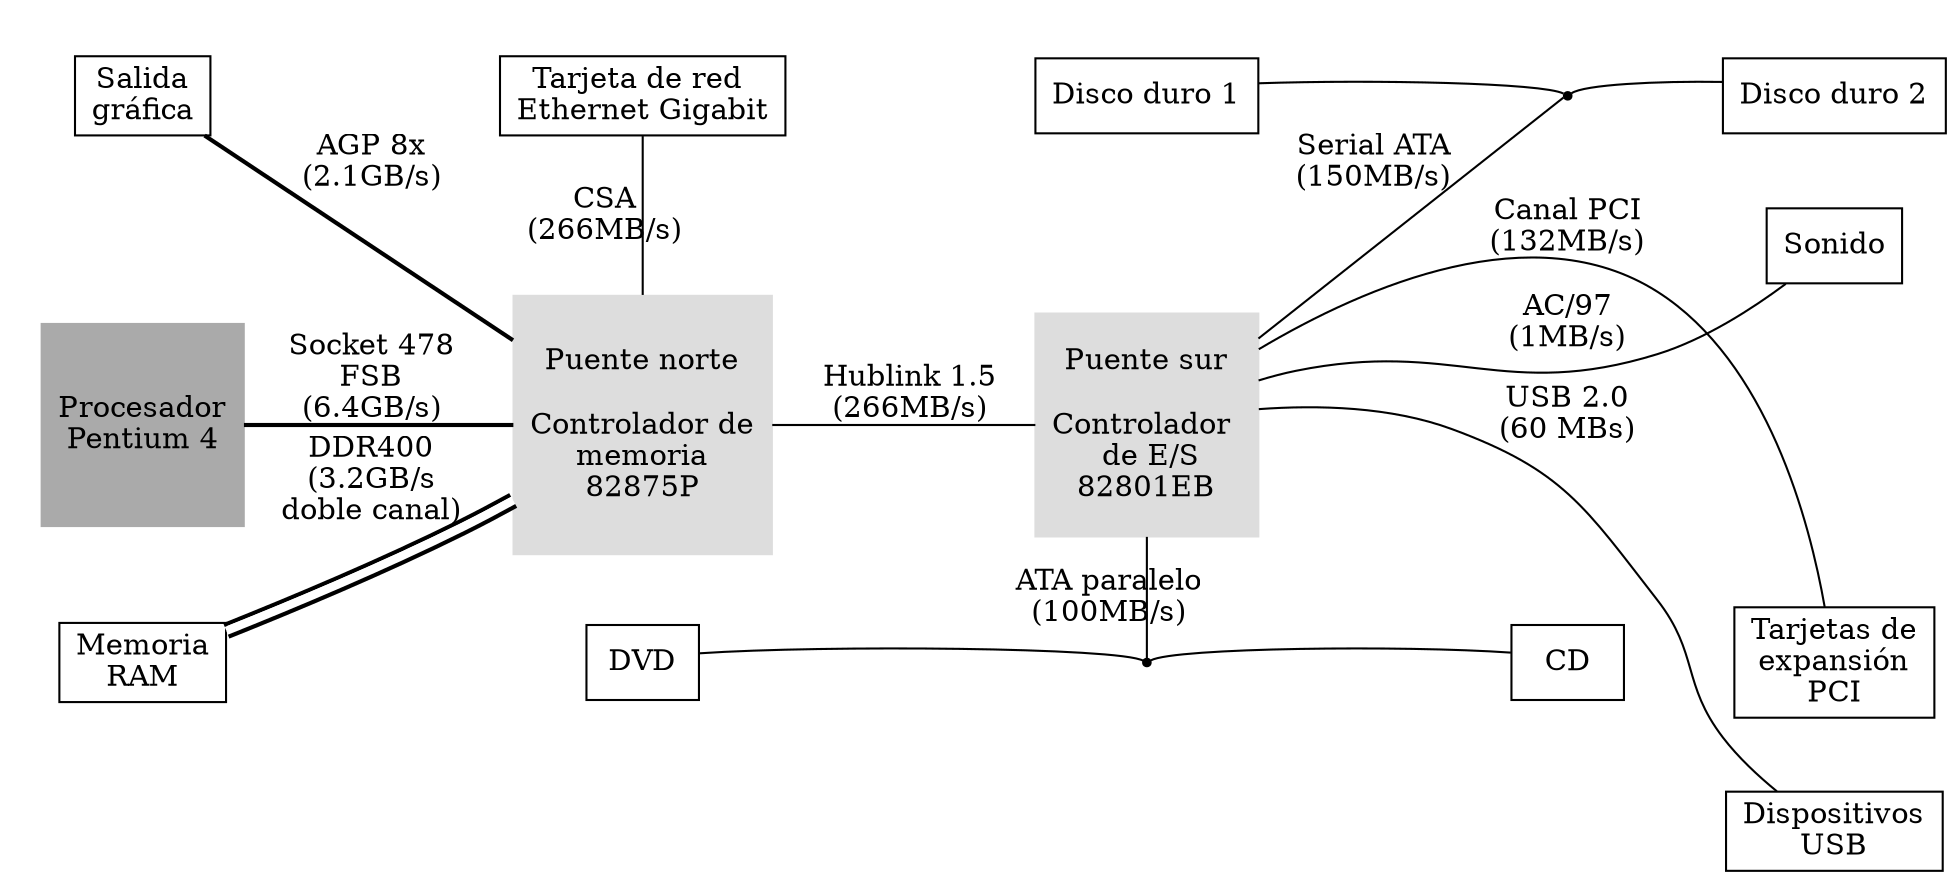graph G {
	rankdir=LR;
	edge [constraint=false];
	node [shape=box];
	{rank=same pci -- snd -- usb -- hd2 [style=invis]}

	subgraph cluster_un_lado {
		edge [constraint=true];
		style=invis;
		agp [label="Salida\ngráfica"];
		eth [label="Tarjeta de red \nEthernet Gigabit"];
		subgraph cluster_sata {
			style=invis;
			hd1 [label="Disco duro 1"];
			hd2 [label="Disco duro 2"];
			sata [shape=point];
		}
		snd [label="Sonido"];
		agp -- eth -- hd1 -- sata -- hd2 -- snd [style=invis];
	}

	subgraph cluster_central {
		style=invis;
		edge [constraint=true];
		node [shape=square];
		cpu [label="Procesador\nPentium 4", style=filled,color="#aaaaaa"];
		nb [label="Puente norte\n\nControlador de\nmemoria\n82875P", style=filled, color="#dddddd"];
		sb [label="Puente sur\n\nControlador \n de E/S\n82801EB", style=filled,color="#dddddd"];
		cpu -- nb [label="Socket 478\nFSB\n(6.4GB/s)", style=bold];
		nb -- sb [label="Hublink 1.5\n(266MB/s)"];
	}

	subgraph cluster_otro_lado {
		style=invis;
		edge [constraint=true];
		ram [label="Memoria\nRAM"];
		subgraph cluster_pata {
			style=invis;
			dvd [label="DVD"];
			dvd2 [label="CD"];
			pata [shape=point];
		}
		pci [label="Tarjetas de\nexpansión\nPCI"];
		usb [label="Dispositivos\nUSB"];
		ram -- dvd -- pata -- dvd2 -- pci -- usb [style=invis];
	}

	nb -- agp [label="AGP 8x\n(2.1GB/s)", style=bold];
	nb -- eth [label="CSA\n(266MB/s)"];
	nb -- ram [label="DDR400\n(3.2GB/s\ndoble canal)", color="#000000:#ffffff:#ffffff:#000000", style=bold];

	sb -- sata [label="Serial ATA\n(150MB/s)"];
	hd1 -- sata -- hd2;
	sb -- pata [label="ATA paralelo\n(100MB/s)"];
	dvd -- pata -- dvd2;
	sb -- snd [label="AC/97\n(1MB/s)"];
	sb -- usb [label="USB 2.0\n(60 MB\s)"];
	sb -- pci [label="Canal PCI\n(132MB/s)"];
}
